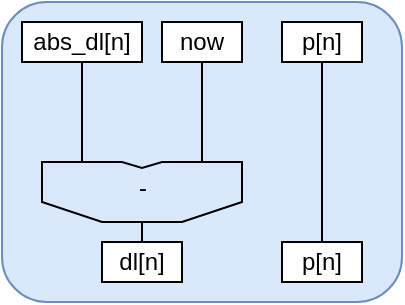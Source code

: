 <mxfile version="28.1.2">
  <diagram name="Page-1" id="VpRImV_lAUAAagEEaz_6">
    <mxGraphModel dx="442" dy="400" grid="1" gridSize="10" guides="1" tooltips="1" connect="1" arrows="1" fold="1" page="1" pageScale="1" pageWidth="850" pageHeight="1100" math="0" shadow="0">
      <root>
        <mxCell id="0" />
        <mxCell id="1" parent="0" />
        <mxCell id="4UaJMtBj_h-Qflq0AI8P-74" value="" style="rounded=1;whiteSpace=wrap;html=1;fillColor=#dae8fc;strokeColor=#6c8ebf;" parent="1" vertex="1">
          <mxGeometry x="160" y="480" width="200" height="150" as="geometry" />
        </mxCell>
        <mxCell id="4UaJMtBj_h-Qflq0AI8P-1" value="abs_dl[n]" style="rounded=0;whiteSpace=wrap;html=1;" parent="1" vertex="1">
          <mxGeometry x="170" y="490" width="60" height="20" as="geometry" />
        </mxCell>
        <mxCell id="4UaJMtBj_h-Qflq0AI8P-2" value="" style="endArrow=none;html=1;rounded=0;entryX=0.5;entryY=1;entryDx=0;entryDy=0;exitX=0.75;exitY=1;exitDx=0;exitDy=0;" parent="1" target="4UaJMtBj_h-Qflq0AI8P-1" edge="1">
          <mxGeometry width="50" height="50" relative="1" as="geometry">
            <mxPoint x="200" y="560" as="sourcePoint" />
            <mxPoint x="470" y="1090" as="targetPoint" />
          </mxGeometry>
        </mxCell>
        <mxCell id="4UaJMtBj_h-Qflq0AI8P-11" value="" style="endArrow=none;html=1;rounded=0;exitX=0.25;exitY=1;exitDx=0;exitDy=0;" parent="1" edge="1">
          <mxGeometry width="50" height="50" relative="1" as="geometry">
            <mxPoint x="260" y="560" as="sourcePoint" />
            <mxPoint x="260" y="510" as="targetPoint" />
          </mxGeometry>
        </mxCell>
        <mxCell id="4UaJMtBj_h-Qflq0AI8P-12" value="now" style="rounded=0;whiteSpace=wrap;html=1;" parent="1" vertex="1">
          <mxGeometry x="240" y="490" width="40" height="20" as="geometry" />
        </mxCell>
        <mxCell id="4UaJMtBj_h-Qflq0AI8P-57" value="" style="endArrow=none;html=1;rounded=0;" parent="1" edge="1">
          <mxGeometry width="50" height="50" relative="1" as="geometry">
            <mxPoint x="190" y="560" as="sourcePoint" />
            <mxPoint x="190" y="560" as="targetPoint" />
            <Array as="points">
              <mxPoint x="180" y="560" />
              <mxPoint x="180" y="580" />
              <mxPoint x="210" y="590" />
              <mxPoint x="250" y="590" />
              <mxPoint x="280" y="580" />
              <mxPoint x="280" y="560" />
              <mxPoint x="240" y="560" />
              <mxPoint x="230" y="563" />
              <mxPoint x="220" y="560" />
            </Array>
          </mxGeometry>
        </mxCell>
        <mxCell id="4UaJMtBj_h-Qflq0AI8P-59" value="-" style="text;html=1;align=center;verticalAlign=middle;resizable=0;points=[];autosize=1;strokeColor=none;fillColor=none;" parent="1" vertex="1">
          <mxGeometry x="215" y="558" width="30" height="30" as="geometry" />
        </mxCell>
        <mxCell id="4UaJMtBj_h-Qflq0AI8P-79" value="p[n]" style="rounded=0;whiteSpace=wrap;html=1;" parent="1" vertex="1">
          <mxGeometry x="300" y="490" width="40" height="20" as="geometry" />
        </mxCell>
        <mxCell id="4UaJMtBj_h-Qflq0AI8P-80" value="" style="endArrow=none;html=1;rounded=0;entryX=0.5;entryY=1;entryDx=0;entryDy=0;" parent="1" target="4UaJMtBj_h-Qflq0AI8P-79" edge="1">
          <mxGeometry width="50" height="50" relative="1" as="geometry">
            <mxPoint x="320" y="600" as="sourcePoint" />
            <mxPoint x="260" y="600" as="targetPoint" />
          </mxGeometry>
        </mxCell>
        <mxCell id="4UaJMtBj_h-Qflq0AI8P-81" value="" style="endArrow=none;html=1;rounded=0;" parent="1" edge="1">
          <mxGeometry width="50" height="50" relative="1" as="geometry">
            <mxPoint x="230" y="600" as="sourcePoint" />
            <mxPoint x="230" y="600" as="targetPoint" />
            <Array as="points">
              <mxPoint x="230" y="590" />
            </Array>
          </mxGeometry>
        </mxCell>
        <mxCell id="ctK9gewekUYv3ni-6Y32-1" value="dl[n]" style="rounded=0;whiteSpace=wrap;html=1;" vertex="1" parent="1">
          <mxGeometry x="210" y="600" width="40" height="20" as="geometry" />
        </mxCell>
        <mxCell id="ctK9gewekUYv3ni-6Y32-2" value="p[n]" style="rounded=0;whiteSpace=wrap;html=1;" vertex="1" parent="1">
          <mxGeometry x="300" y="600" width="40" height="20" as="geometry" />
        </mxCell>
      </root>
    </mxGraphModel>
  </diagram>
</mxfile>
